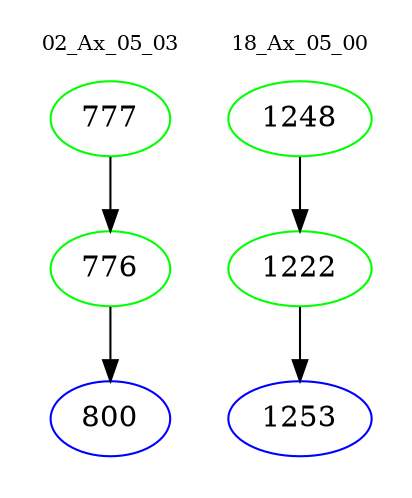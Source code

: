 digraph{
subgraph cluster_0 {
color = white
label = "02_Ax_05_03";
fontsize=10;
T0_777 [label="777", color="green"]
T0_777 -> T0_776 [color="black"]
T0_776 [label="776", color="green"]
T0_776 -> T0_800 [color="black"]
T0_800 [label="800", color="blue"]
}
subgraph cluster_1 {
color = white
label = "18_Ax_05_00";
fontsize=10;
T1_1248 [label="1248", color="green"]
T1_1248 -> T1_1222 [color="black"]
T1_1222 [label="1222", color="green"]
T1_1222 -> T1_1253 [color="black"]
T1_1253 [label="1253", color="blue"]
}
}
